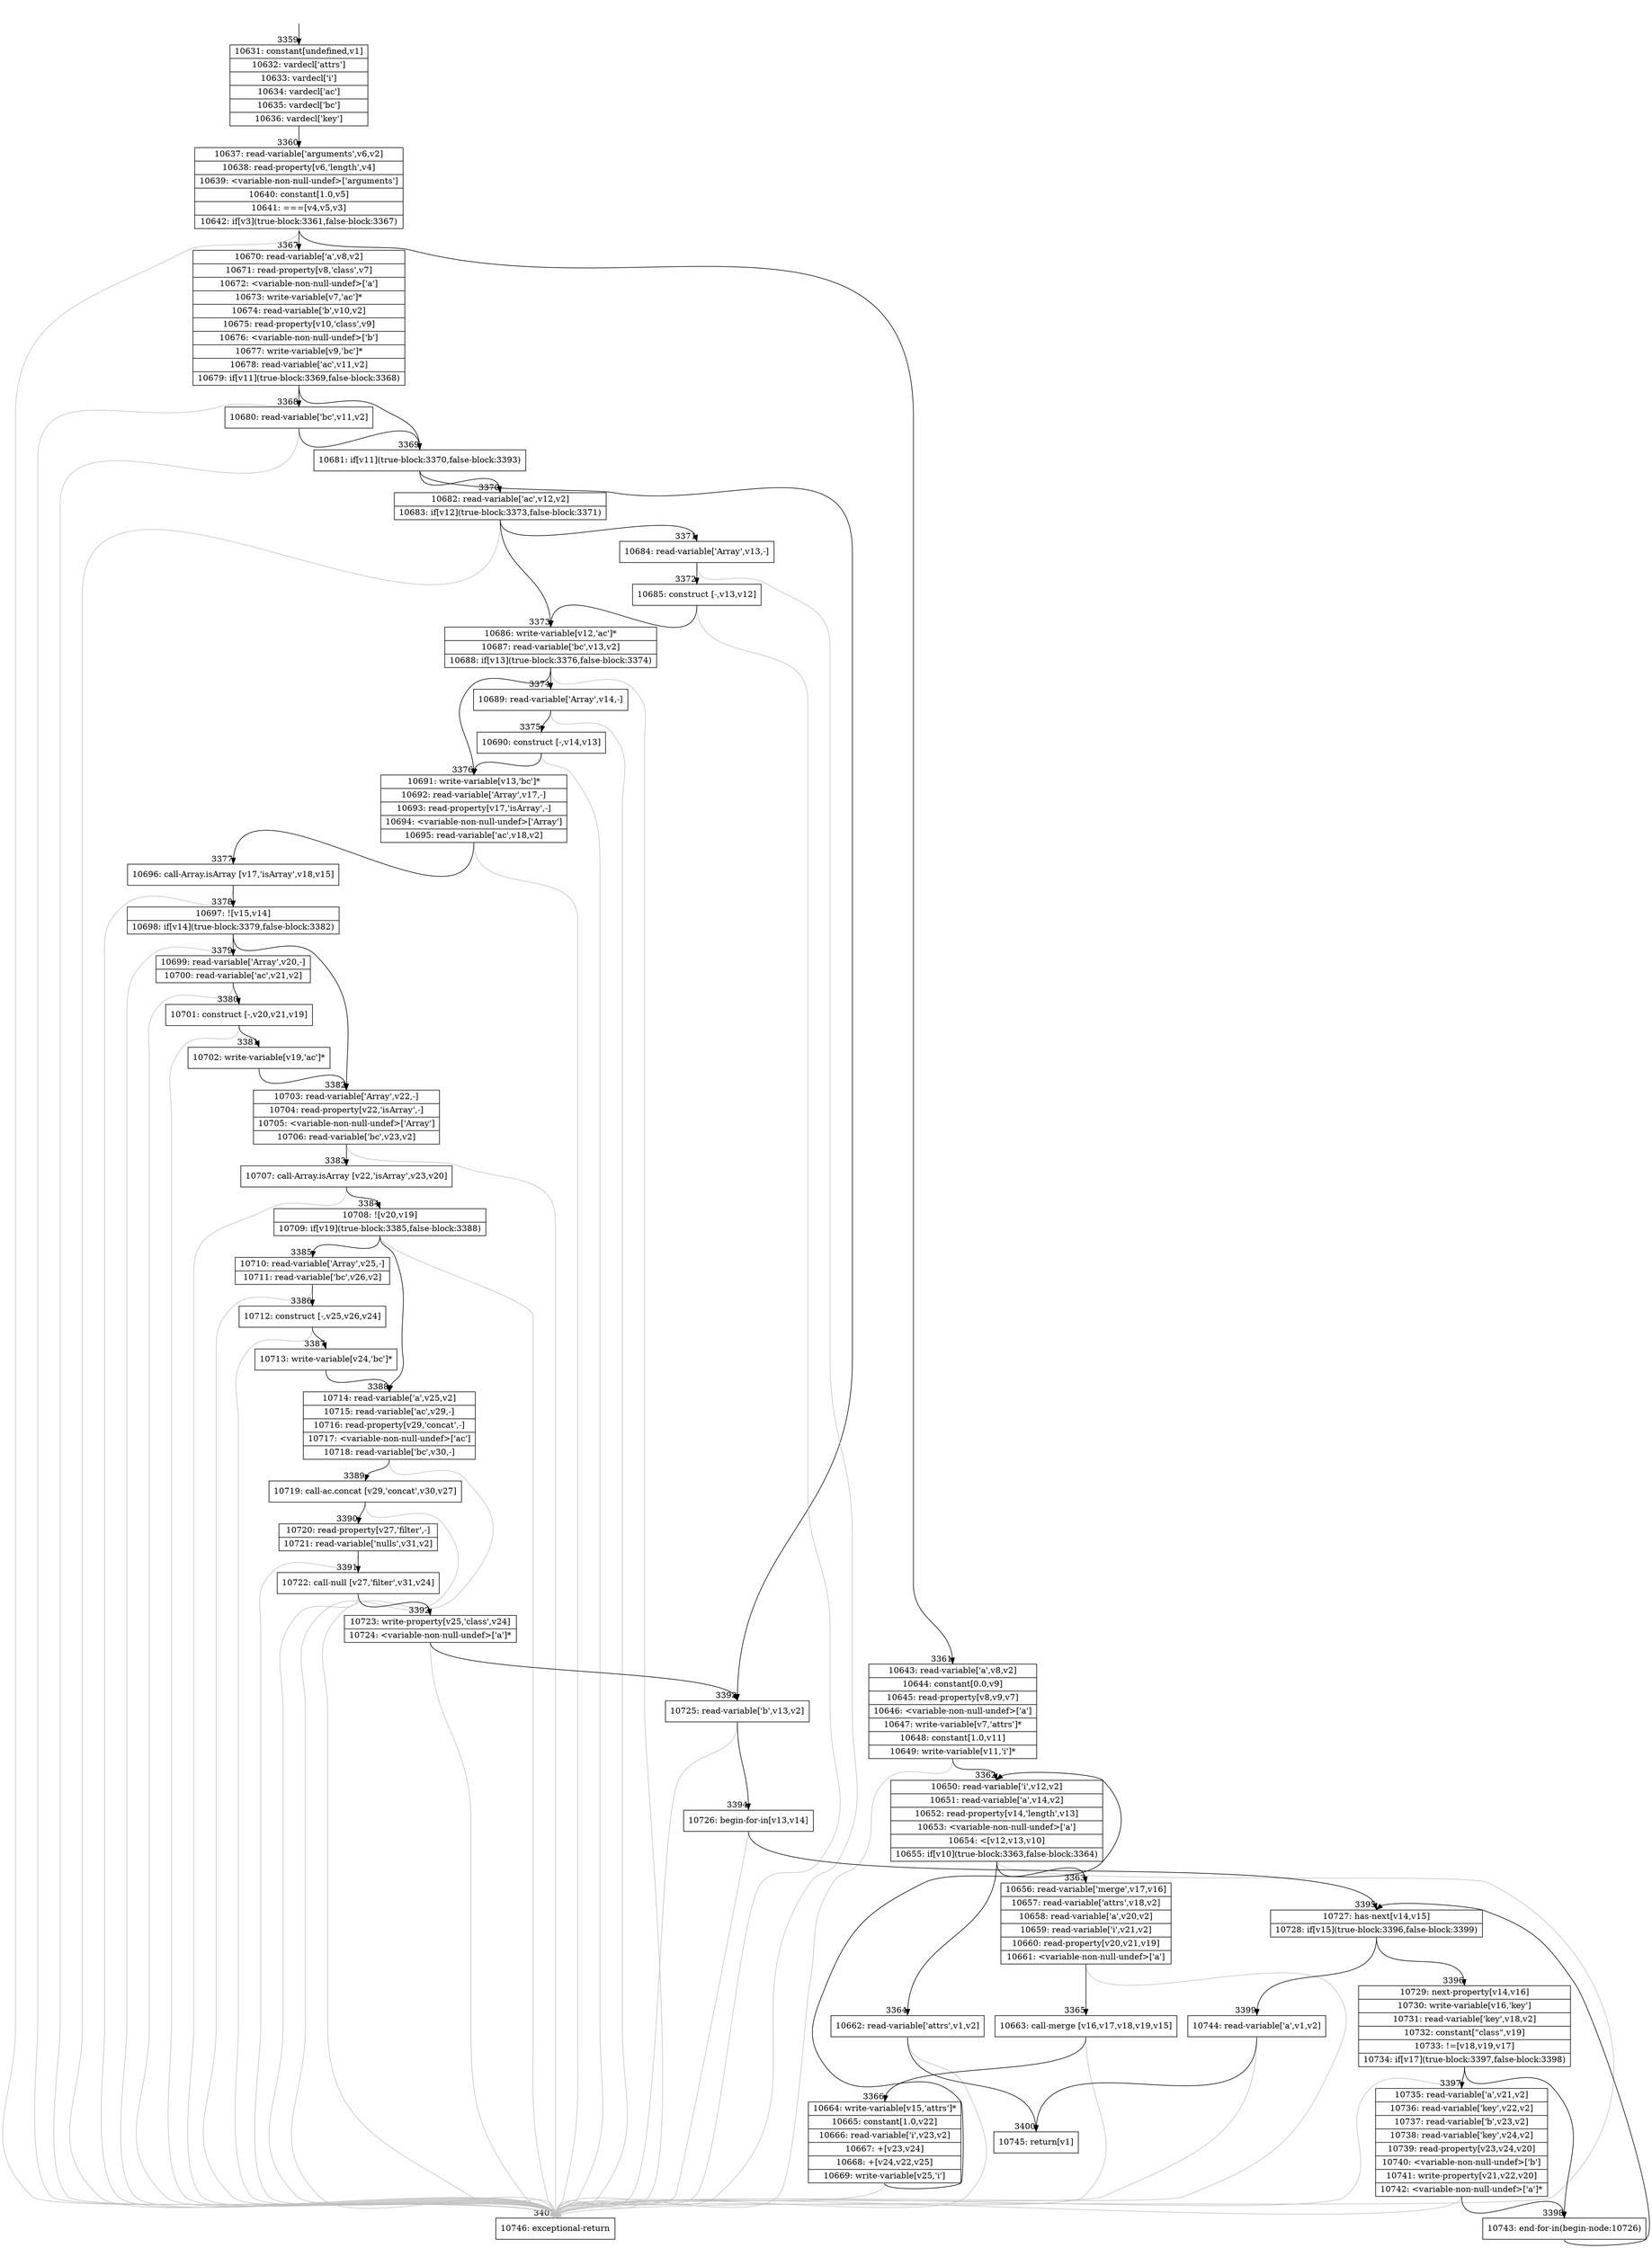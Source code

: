 digraph {
rankdir="TD"
BB_entry194[shape=none,label=""];
BB_entry194 -> BB3359 [tailport=s, headport=n, headlabel="    3359"]
BB3359 [shape=record label="{10631: constant[undefined,v1]|10632: vardecl['attrs']|10633: vardecl['i']|10634: vardecl['ac']|10635: vardecl['bc']|10636: vardecl['key']}" ] 
BB3359 -> BB3360 [tailport=s, headport=n, headlabel="      3360"]
BB3360 [shape=record label="{10637: read-variable['arguments',v6,v2]|10638: read-property[v6,'length',v4]|10639: \<variable-non-null-undef\>['arguments']|10640: constant[1.0,v5]|10641: ===[v4,v5,v3]|10642: if[v3](true-block:3361,false-block:3367)}" ] 
BB3360 -> BB3361 [tailport=s, headport=n, headlabel="      3361"]
BB3360 -> BB3367 [tailport=s, headport=n, headlabel="      3367"]
BB3360 -> BB3401 [tailport=s, headport=n, color=gray, headlabel="      3401"]
BB3361 [shape=record label="{10643: read-variable['a',v8,v2]|10644: constant[0.0,v9]|10645: read-property[v8,v9,v7]|10646: \<variable-non-null-undef\>['a']|10647: write-variable[v7,'attrs']*|10648: constant[1.0,v11]|10649: write-variable[v11,'i']*}" ] 
BB3361 -> BB3362 [tailport=s, headport=n, headlabel="      3362"]
BB3361 -> BB3401 [tailport=s, headport=n, color=gray]
BB3362 [shape=record label="{10650: read-variable['i',v12,v2]|10651: read-variable['a',v14,v2]|10652: read-property[v14,'length',v13]|10653: \<variable-non-null-undef\>['a']|10654: \<[v12,v13,v10]|10655: if[v10](true-block:3363,false-block:3364)}" ] 
BB3362 -> BB3363 [tailport=s, headport=n, headlabel="      3363"]
BB3362 -> BB3364 [tailport=s, headport=n, headlabel="      3364"]
BB3362 -> BB3401 [tailport=s, headport=n, color=gray]
BB3363 [shape=record label="{10656: read-variable['merge',v17,v16]|10657: read-variable['attrs',v18,v2]|10658: read-variable['a',v20,v2]|10659: read-variable['i',v21,v2]|10660: read-property[v20,v21,v19]|10661: \<variable-non-null-undef\>['a']}" ] 
BB3363 -> BB3365 [tailport=s, headport=n, headlabel="      3365"]
BB3363 -> BB3401 [tailport=s, headport=n, color=gray]
BB3364 [shape=record label="{10662: read-variable['attrs',v1,v2]}" ] 
BB3364 -> BB3400 [tailport=s, headport=n, headlabel="      3400"]
BB3364 -> BB3401 [tailport=s, headport=n, color=gray]
BB3365 [shape=record label="{10663: call-merge [v16,v17,v18,v19,v15]}" ] 
BB3365 -> BB3366 [tailport=s, headport=n, headlabel="      3366"]
BB3365 -> BB3401 [tailport=s, headport=n, color=gray]
BB3366 [shape=record label="{10664: write-variable[v15,'attrs']*|10665: constant[1.0,v22]|10666: read-variable['i',v23,v2]|10667: +[v23,v24]|10668: +[v24,v22,v25]|10669: write-variable[v25,'i']}" ] 
BB3366 -> BB3362 [tailport=s, headport=n]
BB3366 -> BB3401 [tailport=s, headport=n, color=gray]
BB3367 [shape=record label="{10670: read-variable['a',v8,v2]|10671: read-property[v8,'class',v7]|10672: \<variable-non-null-undef\>['a']|10673: write-variable[v7,'ac']*|10674: read-variable['b',v10,v2]|10675: read-property[v10,'class',v9]|10676: \<variable-non-null-undef\>['b']|10677: write-variable[v9,'bc']*|10678: read-variable['ac',v11,v2]|10679: if[v11](true-block:3369,false-block:3368)}" ] 
BB3367 -> BB3369 [tailport=s, headport=n, headlabel="      3369"]
BB3367 -> BB3368 [tailport=s, headport=n, headlabel="      3368"]
BB3367 -> BB3401 [tailport=s, headport=n, color=gray]
BB3368 [shape=record label="{10680: read-variable['bc',v11,v2]}" ] 
BB3368 -> BB3369 [tailport=s, headport=n]
BB3368 -> BB3401 [tailport=s, headport=n, color=gray]
BB3369 [shape=record label="{10681: if[v11](true-block:3370,false-block:3393)}" ] 
BB3369 -> BB3370 [tailport=s, headport=n, headlabel="      3370"]
BB3369 -> BB3393 [tailport=s, headport=n, headlabel="      3393"]
BB3370 [shape=record label="{10682: read-variable['ac',v12,v2]|10683: if[v12](true-block:3373,false-block:3371)}" ] 
BB3370 -> BB3373 [tailport=s, headport=n, headlabel="      3373"]
BB3370 -> BB3371 [tailport=s, headport=n, headlabel="      3371"]
BB3370 -> BB3401 [tailport=s, headport=n, color=gray]
BB3371 [shape=record label="{10684: read-variable['Array',v13,-]}" ] 
BB3371 -> BB3372 [tailport=s, headport=n, headlabel="      3372"]
BB3371 -> BB3401 [tailport=s, headport=n, color=gray]
BB3372 [shape=record label="{10685: construct [-,v13,v12]}" ] 
BB3372 -> BB3373 [tailport=s, headport=n]
BB3372 -> BB3401 [tailport=s, headport=n, color=gray]
BB3373 [shape=record label="{10686: write-variable[v12,'ac']*|10687: read-variable['bc',v13,v2]|10688: if[v13](true-block:3376,false-block:3374)}" ] 
BB3373 -> BB3376 [tailport=s, headport=n, headlabel="      3376"]
BB3373 -> BB3374 [tailport=s, headport=n, headlabel="      3374"]
BB3373 -> BB3401 [tailport=s, headport=n, color=gray]
BB3374 [shape=record label="{10689: read-variable['Array',v14,-]}" ] 
BB3374 -> BB3375 [tailport=s, headport=n, headlabel="      3375"]
BB3374 -> BB3401 [tailport=s, headport=n, color=gray]
BB3375 [shape=record label="{10690: construct [-,v14,v13]}" ] 
BB3375 -> BB3376 [tailport=s, headport=n]
BB3375 -> BB3401 [tailport=s, headport=n, color=gray]
BB3376 [shape=record label="{10691: write-variable[v13,'bc']*|10692: read-variable['Array',v17,-]|10693: read-property[v17,'isArray',-]|10694: \<variable-non-null-undef\>['Array']|10695: read-variable['ac',v18,v2]}" ] 
BB3376 -> BB3377 [tailport=s, headport=n, headlabel="      3377"]
BB3376 -> BB3401 [tailport=s, headport=n, color=gray]
BB3377 [shape=record label="{10696: call-Array.isArray [v17,'isArray',v18,v15]}" ] 
BB3377 -> BB3378 [tailport=s, headport=n, headlabel="      3378"]
BB3377 -> BB3401 [tailport=s, headport=n, color=gray]
BB3378 [shape=record label="{10697: ![v15,v14]|10698: if[v14](true-block:3379,false-block:3382)}" ] 
BB3378 -> BB3379 [tailport=s, headport=n, headlabel="      3379"]
BB3378 -> BB3382 [tailport=s, headport=n, headlabel="      3382"]
BB3378 -> BB3401 [tailport=s, headport=n, color=gray]
BB3379 [shape=record label="{10699: read-variable['Array',v20,-]|10700: read-variable['ac',v21,v2]}" ] 
BB3379 -> BB3380 [tailport=s, headport=n, headlabel="      3380"]
BB3379 -> BB3401 [tailport=s, headport=n, color=gray]
BB3380 [shape=record label="{10701: construct [-,v20,v21,v19]}" ] 
BB3380 -> BB3381 [tailport=s, headport=n, headlabel="      3381"]
BB3380 -> BB3401 [tailport=s, headport=n, color=gray]
BB3381 [shape=record label="{10702: write-variable[v19,'ac']*}" ] 
BB3381 -> BB3382 [tailport=s, headport=n]
BB3382 [shape=record label="{10703: read-variable['Array',v22,-]|10704: read-property[v22,'isArray',-]|10705: \<variable-non-null-undef\>['Array']|10706: read-variable['bc',v23,v2]}" ] 
BB3382 -> BB3383 [tailport=s, headport=n, headlabel="      3383"]
BB3382 -> BB3401 [tailport=s, headport=n, color=gray]
BB3383 [shape=record label="{10707: call-Array.isArray [v22,'isArray',v23,v20]}" ] 
BB3383 -> BB3384 [tailport=s, headport=n, headlabel="      3384"]
BB3383 -> BB3401 [tailport=s, headport=n, color=gray]
BB3384 [shape=record label="{10708: ![v20,v19]|10709: if[v19](true-block:3385,false-block:3388)}" ] 
BB3384 -> BB3385 [tailport=s, headport=n, headlabel="      3385"]
BB3384 -> BB3388 [tailport=s, headport=n, headlabel="      3388"]
BB3384 -> BB3401 [tailport=s, headport=n, color=gray]
BB3385 [shape=record label="{10710: read-variable['Array',v25,-]|10711: read-variable['bc',v26,v2]}" ] 
BB3385 -> BB3386 [tailport=s, headport=n, headlabel="      3386"]
BB3385 -> BB3401 [tailport=s, headport=n, color=gray]
BB3386 [shape=record label="{10712: construct [-,v25,v26,v24]}" ] 
BB3386 -> BB3387 [tailport=s, headport=n, headlabel="      3387"]
BB3386 -> BB3401 [tailport=s, headport=n, color=gray]
BB3387 [shape=record label="{10713: write-variable[v24,'bc']*}" ] 
BB3387 -> BB3388 [tailport=s, headport=n]
BB3388 [shape=record label="{10714: read-variable['a',v25,v2]|10715: read-variable['ac',v29,-]|10716: read-property[v29,'concat',-]|10717: \<variable-non-null-undef\>['ac']|10718: read-variable['bc',v30,-]}" ] 
BB3388 -> BB3389 [tailport=s, headport=n, headlabel="      3389"]
BB3388 -> BB3401 [tailport=s, headport=n, color=gray]
BB3389 [shape=record label="{10719: call-ac.concat [v29,'concat',v30,v27]}" ] 
BB3389 -> BB3390 [tailport=s, headport=n, headlabel="      3390"]
BB3389 -> BB3401 [tailport=s, headport=n, color=gray]
BB3390 [shape=record label="{10720: read-property[v27,'filter',-]|10721: read-variable['nulls',v31,v2]}" ] 
BB3390 -> BB3391 [tailport=s, headport=n, headlabel="      3391"]
BB3390 -> BB3401 [tailport=s, headport=n, color=gray]
BB3391 [shape=record label="{10722: call-null [v27,'filter',v31,v24]}" ] 
BB3391 -> BB3392 [tailport=s, headport=n, headlabel="      3392"]
BB3391 -> BB3401 [tailport=s, headport=n, color=gray]
BB3392 [shape=record label="{10723: write-property[v25,'class',v24]|10724: \<variable-non-null-undef\>['a']*}" ] 
BB3392 -> BB3393 [tailport=s, headport=n]
BB3392 -> BB3401 [tailport=s, headport=n, color=gray]
BB3393 [shape=record label="{10725: read-variable['b',v13,v2]}" ] 
BB3393 -> BB3394 [tailport=s, headport=n, headlabel="      3394"]
BB3393 -> BB3401 [tailport=s, headport=n, color=gray]
BB3394 [shape=record label="{10726: begin-for-in[v13,v14]}" ] 
BB3394 -> BB3395 [tailport=s, headport=n, headlabel="      3395"]
BB3394 -> BB3401 [tailport=s, headport=n, color=gray]
BB3395 [shape=record label="{10727: has-next[v14,v15]|10728: if[v15](true-block:3396,false-block:3399)}" ] 
BB3395 -> BB3396 [tailport=s, headport=n, headlabel="      3396"]
BB3395 -> BB3399 [tailport=s, headport=n, headlabel="      3399"]
BB3396 [shape=record label="{10729: next-property[v14,v16]|10730: write-variable[v16,'key']|10731: read-variable['key',v18,v2]|10732: constant[\"class\",v19]|10733: !=[v18,v19,v17]|10734: if[v17](true-block:3397,false-block:3398)}" ] 
BB3396 -> BB3397 [tailport=s, headport=n, headlabel="      3397"]
BB3396 -> BB3398 [tailport=s, headport=n, headlabel="      3398"]
BB3396 -> BB3401 [tailport=s, headport=n, color=gray]
BB3397 [shape=record label="{10735: read-variable['a',v21,v2]|10736: read-variable['key',v22,v2]|10737: read-variable['b',v23,v2]|10738: read-variable['key',v24,v2]|10739: read-property[v23,v24,v20]|10740: \<variable-non-null-undef\>['b']|10741: write-property[v21,v22,v20]|10742: \<variable-non-null-undef\>['a']*}" ] 
BB3397 -> BB3398 [tailport=s, headport=n]
BB3397 -> BB3401 [tailport=s, headport=n, color=gray]
BB3398 [shape=record label="{10743: end-for-in(begin-node:10726)}" ] 
BB3398 -> BB3395 [tailport=s, headport=n]
BB3399 [shape=record label="{10744: read-variable['a',v1,v2]}" ] 
BB3399 -> BB3400 [tailport=s, headport=n]
BB3399 -> BB3401 [tailport=s, headport=n, color=gray]
BB3400 [shape=record label="{10745: return[v1]}" ] 
BB3401 [shape=record label="{10746: exceptional-return}" ] 
//#$~ 3609
}
